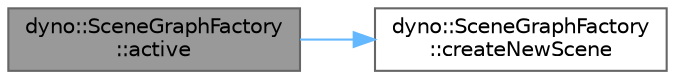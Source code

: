 digraph "dyno::SceneGraphFactory::active"
{
 // LATEX_PDF_SIZE
  bgcolor="transparent";
  edge [fontname=Helvetica,fontsize=10,labelfontname=Helvetica,labelfontsize=10];
  node [fontname=Helvetica,fontsize=10,shape=box,height=0.2,width=0.4];
  rankdir="LR";
  Node1 [id="Node000001",label="dyno::SceneGraphFactory\l::active",height=0.2,width=0.4,color="gray40", fillcolor="grey60", style="filled", fontcolor="black",tooltip=" "];
  Node1 -> Node2 [id="edge1_Node000001_Node000002",color="steelblue1",style="solid",tooltip=" "];
  Node2 [id="Node000002",label="dyno::SceneGraphFactory\l::createNewScene",height=0.2,width=0.4,color="grey40", fillcolor="white", style="filled",URL="$classdyno_1_1_scene_graph_factory.html#a2c7da62fdbcf38f24d93b0b71017f59c",tooltip="Create a new SceneGraph."];
}
